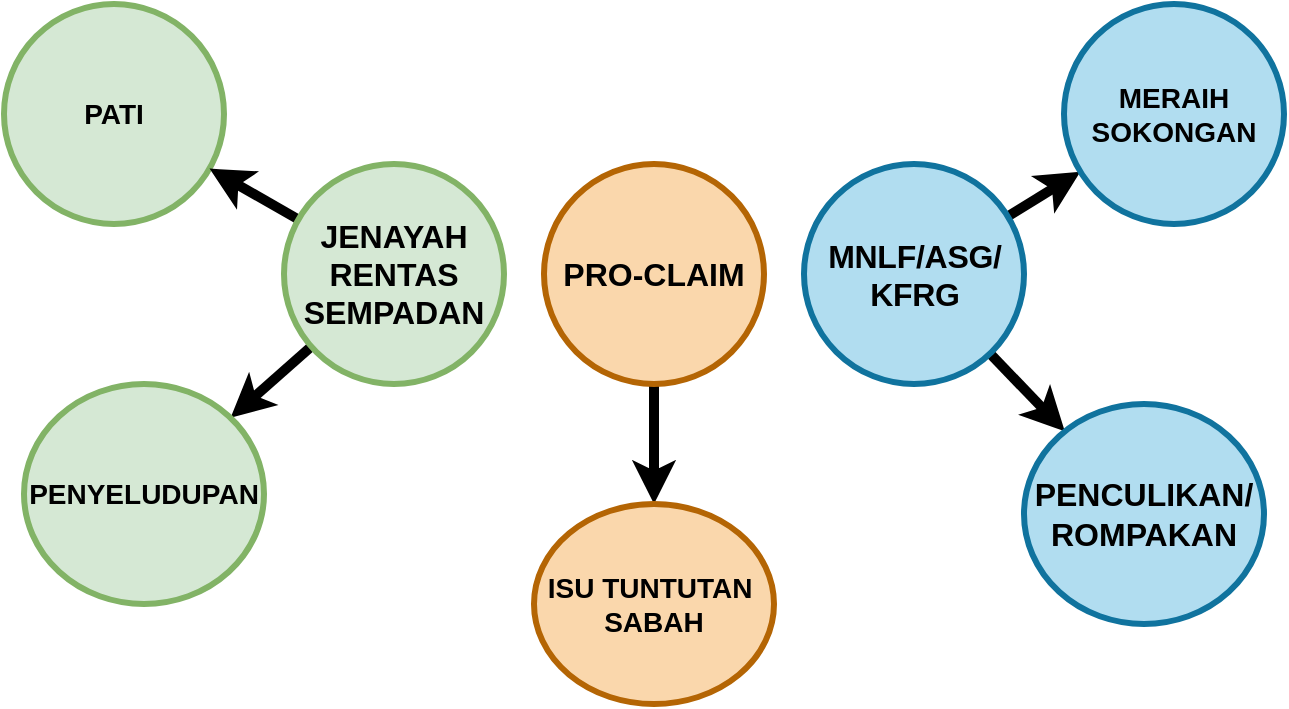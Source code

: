 <mxfile version="16.5.6" type="github">
  <diagram id="qMRf2jpXl7S5IomVcApH" name="Page-1">
    <mxGraphModel dx="997" dy="571" grid="1" gridSize="10" guides="1" tooltips="1" connect="1" arrows="1" fold="1" page="1" pageScale="1" pageWidth="850" pageHeight="1100" math="0" shadow="0">
      <root>
        <mxCell id="0" />
        <mxCell id="1" parent="0" />
        <mxCell id="Cw9f_kp3o5Hfw4rlia9J-1" value="&lt;font style=&quot;font-size: 14px&quot;&gt;&lt;b&gt;PATI&lt;/b&gt;&lt;/font&gt;" style="ellipse;whiteSpace=wrap;html=1;fillColor=#d5e8d4;strokeColor=#82b366;strokeWidth=3;" vertex="1" parent="1">
          <mxGeometry x="50" y="230" width="110" height="110" as="geometry" />
        </mxCell>
        <mxCell id="Cw9f_kp3o5Hfw4rlia9J-4" style="rounded=0;orthogonalLoop=1;jettySize=auto;html=1;strokeWidth=5;strokeColor=#000000;" edge="1" parent="1" source="Cw9f_kp3o5Hfw4rlia9J-2" target="Cw9f_kp3o5Hfw4rlia9J-1">
          <mxGeometry relative="1" as="geometry" />
        </mxCell>
        <mxCell id="Cw9f_kp3o5Hfw4rlia9J-6" style="edgeStyle=none;rounded=0;orthogonalLoop=1;jettySize=auto;html=1;strokeColor=#000000;strokeWidth=5;" edge="1" parent="1" source="Cw9f_kp3o5Hfw4rlia9J-2" target="Cw9f_kp3o5Hfw4rlia9J-3">
          <mxGeometry relative="1" as="geometry" />
        </mxCell>
        <mxCell id="Cw9f_kp3o5Hfw4rlia9J-2" value="&lt;b style=&quot;font-size: 16px&quot;&gt;JENAYAH &lt;br&gt;RENTAS SEMPADAN&lt;/b&gt;" style="ellipse;whiteSpace=wrap;html=1;fillColor=#d5e8d4;strokeColor=#82b366;strokeWidth=3;" vertex="1" parent="1">
          <mxGeometry x="190" y="310" width="110" height="110" as="geometry" />
        </mxCell>
        <mxCell id="Cw9f_kp3o5Hfw4rlia9J-3" value="&lt;b&gt;&lt;font style=&quot;font-size: 14px&quot;&gt;PENYELUDUPAN&lt;/font&gt;&lt;/b&gt;" style="ellipse;whiteSpace=wrap;html=1;fillColor=#d5e8d4;strokeColor=#82b366;strokeWidth=3;" vertex="1" parent="1">
          <mxGeometry x="60" y="420" width="120" height="110" as="geometry" />
        </mxCell>
        <mxCell id="Cw9f_kp3o5Hfw4rlia9J-9" value="" style="edgeStyle=none;rounded=0;orthogonalLoop=1;jettySize=auto;html=1;strokeColor=#000000;strokeWidth=5;" edge="1" parent="1" source="Cw9f_kp3o5Hfw4rlia9J-7" target="Cw9f_kp3o5Hfw4rlia9J-8">
          <mxGeometry relative="1" as="geometry" />
        </mxCell>
        <mxCell id="Cw9f_kp3o5Hfw4rlia9J-7" value="&lt;b&gt;&lt;font style=&quot;font-size: 16px&quot;&gt;PRO-CLAIM&lt;/font&gt;&lt;/b&gt;" style="ellipse;whiteSpace=wrap;html=1;fillColor=#fad7ac;strokeColor=#b46504;strokeWidth=3;" vertex="1" parent="1">
          <mxGeometry x="320" y="310" width="110" height="110" as="geometry" />
        </mxCell>
        <mxCell id="Cw9f_kp3o5Hfw4rlia9J-8" value="&lt;b style=&quot;font-size: 14px&quot;&gt;ISU TUNTUTAN&amp;nbsp;&lt;br&gt;SABAH&lt;/b&gt;" style="ellipse;whiteSpace=wrap;html=1;fillColor=#fad7ac;strokeColor=#b46504;strokeWidth=3;" vertex="1" parent="1">
          <mxGeometry x="315" y="480" width="120" height="100" as="geometry" />
        </mxCell>
        <mxCell id="Cw9f_kp3o5Hfw4rlia9J-12" value="" style="edgeStyle=none;rounded=0;orthogonalLoop=1;jettySize=auto;html=1;strokeColor=#000000;strokeWidth=5;" edge="1" parent="1" source="Cw9f_kp3o5Hfw4rlia9J-10" target="Cw9f_kp3o5Hfw4rlia9J-11">
          <mxGeometry relative="1" as="geometry" />
        </mxCell>
        <mxCell id="Cw9f_kp3o5Hfw4rlia9J-14" value="" style="edgeStyle=none;rounded=0;orthogonalLoop=1;jettySize=auto;html=1;strokeColor=#000000;strokeWidth=5;" edge="1" parent="1" source="Cw9f_kp3o5Hfw4rlia9J-10" target="Cw9f_kp3o5Hfw4rlia9J-13">
          <mxGeometry relative="1" as="geometry" />
        </mxCell>
        <mxCell id="Cw9f_kp3o5Hfw4rlia9J-10" value="&lt;p style=&quot;line-height: normal ; margin-top: 0.95pt ; margin-bottom: 0pt ; margin-left: 0.01in ; font-size: 16px&quot;&gt;&lt;span style=&quot;font-family: &amp;#34;arial&amp;#34; ; letter-spacing: -0.1pt ; font-weight: bold&quot;&gt;MNLF/&lt;/span&gt;&lt;span style=&quot;font-family: &amp;#34;arial&amp;#34; ; letter-spacing: -0.1pt ; font-weight: bold&quot;&gt;ASG/&lt;/span&gt;&lt;/p&gt;&lt;p style=&quot;line-height: normal ; margin-top: 0.95pt ; margin-bottom: 0pt ; margin-left: 0.01in ; font-size: 16px&quot;&gt;&lt;span style=&quot;font-family: &amp;#34;arial&amp;#34; ; letter-spacing: -0.1pt ; font-weight: bold&quot;&gt;KFRG&lt;/span&gt;&lt;/p&gt;" style="ellipse;whiteSpace=wrap;html=1;fillColor=#b1ddf0;strokeColor=#10739e;strokeWidth=3;" vertex="1" parent="1">
          <mxGeometry x="450" y="310" width="110" height="110" as="geometry" />
        </mxCell>
        <mxCell id="Cw9f_kp3o5Hfw4rlia9J-11" value="&lt;b style=&quot;font-size: 14px&quot;&gt;MERAIH&lt;br&gt;SOKONGAN&lt;/b&gt;" style="ellipse;whiteSpace=wrap;html=1;fillColor=#b1ddf0;strokeColor=#10739e;strokeWidth=3;" vertex="1" parent="1">
          <mxGeometry x="580" y="230" width="110" height="110" as="geometry" />
        </mxCell>
        <mxCell id="Cw9f_kp3o5Hfw4rlia9J-13" value="&lt;font style=&quot;font-size: 16px&quot;&gt;&lt;b&gt;PENCULIKAN/&lt;br&gt;ROMPAKAN&lt;br&gt;&lt;/b&gt;&lt;/font&gt;" style="ellipse;whiteSpace=wrap;html=1;fillColor=#b1ddf0;strokeColor=#10739e;strokeWidth=3;" vertex="1" parent="1">
          <mxGeometry x="560" y="430" width="120" height="110" as="geometry" />
        </mxCell>
      </root>
    </mxGraphModel>
  </diagram>
</mxfile>
